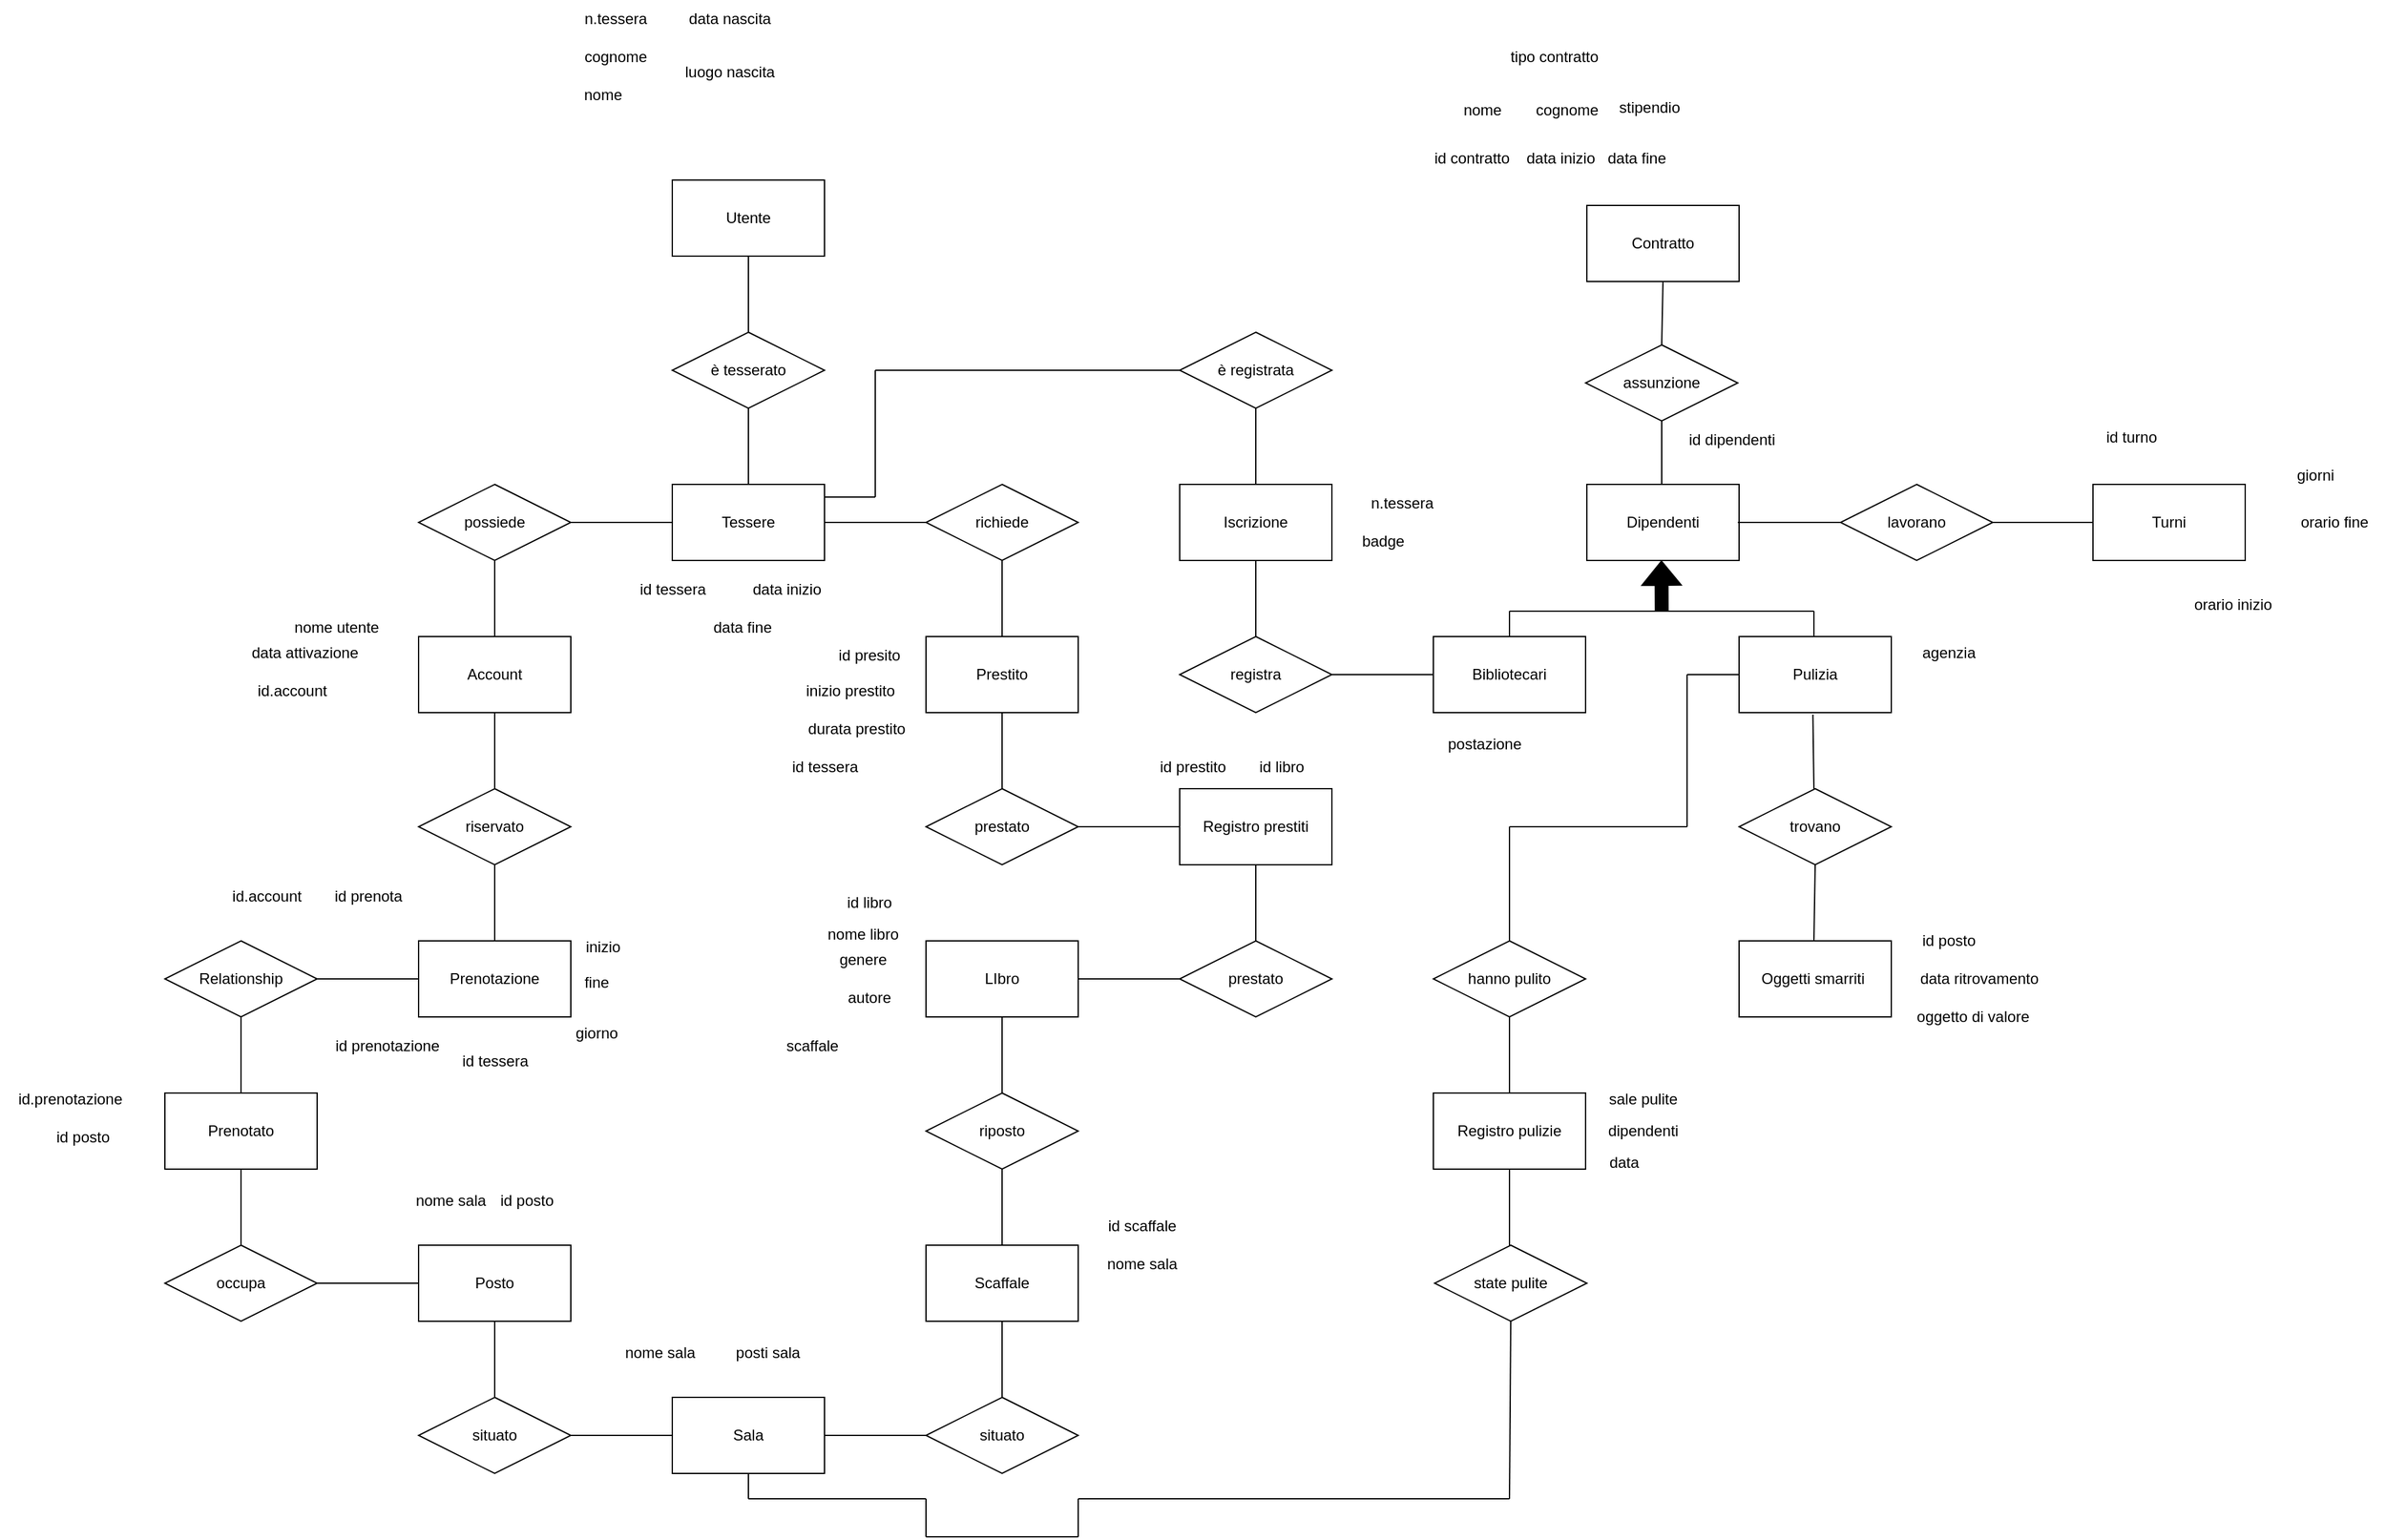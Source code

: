 <mxfile version="24.7.17">
  <diagram name="Pagina-1" id="lUEla5uIiF-IXY3hE-Hj">
    <mxGraphModel dx="2692" dy="2427" grid="1" gridSize="10" guides="1" tooltips="1" connect="1" arrows="1" fold="1" page="1" pageScale="1" pageWidth="827" pageHeight="1169" math="0" shadow="0">
      <root>
        <mxCell id="0" />
        <mxCell id="1" parent="0" />
        <mxCell id="B6hAdmat24an9LXhmFXZ-1" value="Utente" style="rounded=0;whiteSpace=wrap;html=1;" parent="1" vertex="1">
          <mxGeometry x="200" y="-120" width="120" height="60" as="geometry" />
        </mxCell>
        <mxCell id="B6hAdmat24an9LXhmFXZ-2" value="Tessere" style="rounded=0;whiteSpace=wrap;html=1;" parent="1" vertex="1">
          <mxGeometry x="200" y="120" width="120" height="60" as="geometry" />
        </mxCell>
        <mxCell id="B6hAdmat24an9LXhmFXZ-3" value="Prestito" style="rounded=0;whiteSpace=wrap;html=1;" parent="1" vertex="1">
          <mxGeometry x="400" y="240" width="120" height="60" as="geometry" />
        </mxCell>
        <mxCell id="B6hAdmat24an9LXhmFXZ-4" value="LIbro" style="rounded=0;whiteSpace=wrap;html=1;" parent="1" vertex="1">
          <mxGeometry x="400" y="480" width="120" height="60" as="geometry" />
        </mxCell>
        <mxCell id="B6hAdmat24an9LXhmFXZ-5" value="Scaffale" style="rounded=0;whiteSpace=wrap;html=1;" parent="1" vertex="1">
          <mxGeometry x="400" y="720" width="120" height="60" as="geometry" />
        </mxCell>
        <mxCell id="B6hAdmat24an9LXhmFXZ-6" value="Sala" style="rounded=0;whiteSpace=wrap;html=1;" parent="1" vertex="1">
          <mxGeometry x="200" y="840" width="120" height="60" as="geometry" />
        </mxCell>
        <mxCell id="B6hAdmat24an9LXhmFXZ-7" value="Account" style="rounded=0;whiteSpace=wrap;html=1;" parent="1" vertex="1">
          <mxGeometry y="240" width="120" height="60" as="geometry" />
        </mxCell>
        <mxCell id="B6hAdmat24an9LXhmFXZ-8" value="Prenotazione" style="rounded=0;whiteSpace=wrap;html=1;" parent="1" vertex="1">
          <mxGeometry y="480" width="120" height="60" as="geometry" />
        </mxCell>
        <mxCell id="B6hAdmat24an9LXhmFXZ-9" value="Posto" style="rounded=0;whiteSpace=wrap;html=1;" parent="1" vertex="1">
          <mxGeometry y="720" width="120" height="60" as="geometry" />
        </mxCell>
        <mxCell id="B6hAdmat24an9LXhmFXZ-10" value="Bibliotecari" style="rounded=0;whiteSpace=wrap;html=1;" parent="1" vertex="1">
          <mxGeometry x="800" y="240" width="120" height="60" as="geometry" />
        </mxCell>
        <mxCell id="B6hAdmat24an9LXhmFXZ-11" value="Dipendenti" style="rounded=0;whiteSpace=wrap;html=1;" parent="1" vertex="1">
          <mxGeometry x="921" y="120" width="120" height="60" as="geometry" />
        </mxCell>
        <mxCell id="B6hAdmat24an9LXhmFXZ-12" value="Pulizia" style="rounded=0;whiteSpace=wrap;html=1;" parent="1" vertex="1">
          <mxGeometry x="1041" y="240" width="120" height="60" as="geometry" />
        </mxCell>
        <mxCell id="B6hAdmat24an9LXhmFXZ-13" value="Contratto" style="rounded=0;whiteSpace=wrap;html=1;" parent="1" vertex="1">
          <mxGeometry x="921" y="-100" width="120" height="60" as="geometry" />
        </mxCell>
        <mxCell id="B6hAdmat24an9LXhmFXZ-14" value="Turni" style="rounded=0;whiteSpace=wrap;html=1;" parent="1" vertex="1">
          <mxGeometry x="1320" y="120" width="120" height="60" as="geometry" />
        </mxCell>
        <mxCell id="B6hAdmat24an9LXhmFXZ-15" value="Oggetti smarriti&amp;nbsp;" style="rounded=0;whiteSpace=wrap;html=1;" parent="1" vertex="1">
          <mxGeometry x="1041" y="480" width="120" height="60" as="geometry" />
        </mxCell>
        <mxCell id="B6hAdmat24an9LXhmFXZ-16" value="è tesserato" style="shape=rhombus;perimeter=rhombusPerimeter;whiteSpace=wrap;html=1;align=center;" parent="1" vertex="1">
          <mxGeometry x="200" width="120" height="60" as="geometry" />
        </mxCell>
        <mxCell id="B6hAdmat24an9LXhmFXZ-17" value="possiede" style="shape=rhombus;perimeter=rhombusPerimeter;whiteSpace=wrap;html=1;align=center;" parent="1" vertex="1">
          <mxGeometry y="120" width="120" height="60" as="geometry" />
        </mxCell>
        <mxCell id="B6hAdmat24an9LXhmFXZ-18" value="riservato" style="shape=rhombus;perimeter=rhombusPerimeter;whiteSpace=wrap;html=1;align=center;" parent="1" vertex="1">
          <mxGeometry y="360" width="120" height="60" as="geometry" />
        </mxCell>
        <mxCell id="B6hAdmat24an9LXhmFXZ-19" value="richiede" style="shape=rhombus;perimeter=rhombusPerimeter;whiteSpace=wrap;html=1;align=center;" parent="1" vertex="1">
          <mxGeometry x="400" y="120" width="120" height="60" as="geometry" />
        </mxCell>
        <mxCell id="B6hAdmat24an9LXhmFXZ-20" value="prestato" style="shape=rhombus;perimeter=rhombusPerimeter;whiteSpace=wrap;html=1;align=center;" parent="1" vertex="1">
          <mxGeometry x="400" y="360" width="120" height="60" as="geometry" />
        </mxCell>
        <mxCell id="B6hAdmat24an9LXhmFXZ-21" value="riposto" style="shape=rhombus;perimeter=rhombusPerimeter;whiteSpace=wrap;html=1;align=center;" parent="1" vertex="1">
          <mxGeometry x="400" y="600" width="120" height="60" as="geometry" />
        </mxCell>
        <mxCell id="B6hAdmat24an9LXhmFXZ-22" value="occupa" style="shape=rhombus;perimeter=rhombusPerimeter;whiteSpace=wrap;html=1;align=center;" parent="1" vertex="1">
          <mxGeometry x="-200" y="720" width="120" height="60" as="geometry" />
        </mxCell>
        <mxCell id="B6hAdmat24an9LXhmFXZ-23" value="situato" style="shape=rhombus;perimeter=rhombusPerimeter;whiteSpace=wrap;html=1;align=center;" parent="1" vertex="1">
          <mxGeometry y="840" width="120" height="60" as="geometry" />
        </mxCell>
        <mxCell id="B6hAdmat24an9LXhmFXZ-24" value="situato" style="shape=rhombus;perimeter=rhombusPerimeter;whiteSpace=wrap;html=1;align=center;" parent="1" vertex="1">
          <mxGeometry x="400" y="840" width="120" height="60" as="geometry" />
        </mxCell>
        <mxCell id="B6hAdmat24an9LXhmFXZ-25" value="Iscrizione" style="rounded=0;whiteSpace=wrap;html=1;" parent="1" vertex="1">
          <mxGeometry x="600" y="120" width="120" height="60" as="geometry" />
        </mxCell>
        <mxCell id="B6hAdmat24an9LXhmFXZ-26" value="registra" style="shape=rhombus;perimeter=rhombusPerimeter;whiteSpace=wrap;html=1;align=center;" parent="1" vertex="1">
          <mxGeometry x="600" y="240" width="120" height="60" as="geometry" />
        </mxCell>
        <mxCell id="B6hAdmat24an9LXhmFXZ-27" value="trovano" style="shape=rhombus;perimeter=rhombusPerimeter;whiteSpace=wrap;html=1;align=center;" parent="1" vertex="1">
          <mxGeometry x="1041" y="360" width="120" height="60" as="geometry" />
        </mxCell>
        <mxCell id="B6hAdmat24an9LXhmFXZ-28" value="assunzione" style="shape=rhombus;perimeter=rhombusPerimeter;whiteSpace=wrap;html=1;align=center;" parent="1" vertex="1">
          <mxGeometry x="920" y="10" width="120" height="60" as="geometry" />
        </mxCell>
        <mxCell id="B6hAdmat24an9LXhmFXZ-30" value="lavorano" style="shape=rhombus;perimeter=rhombusPerimeter;whiteSpace=wrap;html=1;align=center;" parent="1" vertex="1">
          <mxGeometry x="1121" y="120" width="120" height="60" as="geometry" />
        </mxCell>
        <mxCell id="B6hAdmat24an9LXhmFXZ-31" value="Registro pulizie" style="whiteSpace=wrap;html=1;" parent="1" vertex="1">
          <mxGeometry x="800" y="600" width="120" height="60" as="geometry" />
        </mxCell>
        <mxCell id="B6hAdmat24an9LXhmFXZ-32" value="hanno pulito" style="shape=rhombus;perimeter=rhombusPerimeter;whiteSpace=wrap;html=1;align=center;" parent="1" vertex="1">
          <mxGeometry x="800" y="480" width="120" height="60" as="geometry" />
        </mxCell>
        <mxCell id="B6hAdmat24an9LXhmFXZ-35" value="" style="endArrow=none;html=1;rounded=0;exitX=1;exitY=0.5;exitDx=0;exitDy=0;" parent="1" source="B6hAdmat24an9LXhmFXZ-6" edge="1">
          <mxGeometry width="50" height="50" relative="1" as="geometry">
            <mxPoint x="350" y="920" as="sourcePoint" />
            <mxPoint x="400" y="870" as="targetPoint" />
          </mxGeometry>
        </mxCell>
        <mxCell id="B6hAdmat24an9LXhmFXZ-36" value="" style="endArrow=none;html=1;rounded=0;entryX=0;entryY=0.5;entryDx=0;entryDy=0;" parent="1" target="B6hAdmat24an9LXhmFXZ-6" edge="1">
          <mxGeometry width="50" height="50" relative="1" as="geometry">
            <mxPoint x="120" y="870" as="sourcePoint" />
            <mxPoint x="170" y="820" as="targetPoint" />
          </mxGeometry>
        </mxCell>
        <mxCell id="B6hAdmat24an9LXhmFXZ-37" value="" style="endArrow=none;html=1;rounded=0;" parent="1" source="B6hAdmat24an9LXhmFXZ-9" edge="1">
          <mxGeometry width="50" height="50" relative="1" as="geometry">
            <mxPoint x="60" y="830" as="sourcePoint" />
            <mxPoint x="60" y="840" as="targetPoint" />
          </mxGeometry>
        </mxCell>
        <mxCell id="B6hAdmat24an9LXhmFXZ-41" value="" style="endArrow=none;html=1;rounded=0;" parent="1" source="B6hAdmat24an9LXhmFXZ-18" edge="1">
          <mxGeometry width="50" height="50" relative="1" as="geometry">
            <mxPoint x="60" y="470" as="sourcePoint" />
            <mxPoint x="60" y="480" as="targetPoint" />
          </mxGeometry>
        </mxCell>
        <mxCell id="B6hAdmat24an9LXhmFXZ-42" value="" style="endArrow=none;html=1;rounded=0;" parent="1" source="B6hAdmat24an9LXhmFXZ-7" edge="1">
          <mxGeometry width="50" height="50" relative="1" as="geometry">
            <mxPoint x="60" y="350" as="sourcePoint" />
            <mxPoint x="60" y="360" as="targetPoint" />
          </mxGeometry>
        </mxCell>
        <mxCell id="B6hAdmat24an9LXhmFXZ-43" value="" style="endArrow=none;html=1;rounded=0;entryX=0.5;entryY=1;entryDx=0;entryDy=0;" parent="1" target="B6hAdmat24an9LXhmFXZ-17" edge="1">
          <mxGeometry width="50" height="50" relative="1" as="geometry">
            <mxPoint x="60" y="240" as="sourcePoint" />
            <mxPoint x="110" y="190" as="targetPoint" />
          </mxGeometry>
        </mxCell>
        <mxCell id="B6hAdmat24an9LXhmFXZ-44" value="" style="endArrow=none;html=1;rounded=0;entryX=0;entryY=0.5;entryDx=0;entryDy=0;" parent="1" target="B6hAdmat24an9LXhmFXZ-2" edge="1">
          <mxGeometry width="50" height="50" relative="1" as="geometry">
            <mxPoint x="120" y="150" as="sourcePoint" />
            <mxPoint x="170" y="100" as="targetPoint" />
          </mxGeometry>
        </mxCell>
        <mxCell id="B6hAdmat24an9LXhmFXZ-45" value="" style="endArrow=none;html=1;rounded=0;entryX=0;entryY=0.5;entryDx=0;entryDy=0;" parent="1" target="B6hAdmat24an9LXhmFXZ-19" edge="1">
          <mxGeometry width="50" height="50" relative="1" as="geometry">
            <mxPoint x="320" y="150" as="sourcePoint" />
            <mxPoint x="370" y="100" as="targetPoint" />
          </mxGeometry>
        </mxCell>
        <mxCell id="B6hAdmat24an9LXhmFXZ-46" value="" style="endArrow=none;html=1;rounded=0;exitX=0.5;exitY=0;exitDx=0;exitDy=0;" parent="1" source="B6hAdmat24an9LXhmFXZ-3" edge="1">
          <mxGeometry width="50" height="50" relative="1" as="geometry">
            <mxPoint x="410" y="230" as="sourcePoint" />
            <mxPoint x="460" y="180" as="targetPoint" />
          </mxGeometry>
        </mxCell>
        <mxCell id="B6hAdmat24an9LXhmFXZ-47" value="" style="endArrow=none;html=1;rounded=0;entryX=0.5;entryY=1;entryDx=0;entryDy=0;" parent="1" target="B6hAdmat24an9LXhmFXZ-3" edge="1">
          <mxGeometry width="50" height="50" relative="1" as="geometry">
            <mxPoint x="460" y="360" as="sourcePoint" />
            <mxPoint x="510" y="310" as="targetPoint" />
          </mxGeometry>
        </mxCell>
        <mxCell id="B6hAdmat24an9LXhmFXZ-49" value="state pulite" style="shape=rhombus;perimeter=rhombusPerimeter;whiteSpace=wrap;html=1;align=center;" parent="1" vertex="1">
          <mxGeometry x="801" y="720" width="120" height="60" as="geometry" />
        </mxCell>
        <mxCell id="B6hAdmat24an9LXhmFXZ-51" value="" style="endArrow=none;html=1;rounded=0;" parent="1" edge="1">
          <mxGeometry width="50" height="50" relative="1" as="geometry">
            <mxPoint x="260" y="920" as="sourcePoint" />
            <mxPoint x="260" y="900" as="targetPoint" />
          </mxGeometry>
        </mxCell>
        <mxCell id="B6hAdmat24an9LXhmFXZ-53" value="" style="endArrow=none;html=1;rounded=0;entryX=0.5;entryY=1;entryDx=0;entryDy=0;" parent="1" target="B6hAdmat24an9LXhmFXZ-49" edge="1">
          <mxGeometry width="50" height="50" relative="1" as="geometry">
            <mxPoint x="860" y="920" as="sourcePoint" />
            <mxPoint x="860" y="900" as="targetPoint" />
          </mxGeometry>
        </mxCell>
        <mxCell id="B6hAdmat24an9LXhmFXZ-54" value="" style="endArrow=none;html=1;rounded=0;exitX=0.5;exitY=0;exitDx=0;exitDy=0;" parent="1" source="B6hAdmat24an9LXhmFXZ-24" edge="1">
          <mxGeometry width="50" height="50" relative="1" as="geometry">
            <mxPoint x="410" y="830" as="sourcePoint" />
            <mxPoint x="460" y="780" as="targetPoint" />
          </mxGeometry>
        </mxCell>
        <mxCell id="B6hAdmat24an9LXhmFXZ-55" value="" style="endArrow=none;html=1;rounded=0;exitX=0.5;exitY=0;exitDx=0;exitDy=0;" parent="1" source="B6hAdmat24an9LXhmFXZ-5" edge="1">
          <mxGeometry width="50" height="50" relative="1" as="geometry">
            <mxPoint x="410" y="710" as="sourcePoint" />
            <mxPoint x="460" y="660" as="targetPoint" />
          </mxGeometry>
        </mxCell>
        <mxCell id="B6hAdmat24an9LXhmFXZ-56" value="" style="endArrow=none;html=1;rounded=0;exitX=0.5;exitY=0;exitDx=0;exitDy=0;" parent="1" source="B6hAdmat24an9LXhmFXZ-21" edge="1">
          <mxGeometry width="50" height="50" relative="1" as="geometry">
            <mxPoint x="410" y="590" as="sourcePoint" />
            <mxPoint x="460" y="540" as="targetPoint" />
          </mxGeometry>
        </mxCell>
        <mxCell id="B6hAdmat24an9LXhmFXZ-58" value="" style="endArrow=none;html=1;rounded=0;entryX=0.5;entryY=1;entryDx=0;entryDy=0;" parent="1" target="B6hAdmat24an9LXhmFXZ-25" edge="1">
          <mxGeometry width="50" height="50" relative="1" as="geometry">
            <mxPoint x="660" y="240" as="sourcePoint" />
            <mxPoint x="710" y="190" as="targetPoint" />
          </mxGeometry>
        </mxCell>
        <mxCell id="B6hAdmat24an9LXhmFXZ-59" value="" style="endArrow=none;html=1;rounded=0;entryX=0;entryY=0.5;entryDx=0;entryDy=0;" parent="1" target="B6hAdmat24an9LXhmFXZ-10" edge="1">
          <mxGeometry width="50" height="50" relative="1" as="geometry">
            <mxPoint x="720" y="270" as="sourcePoint" />
            <mxPoint x="770" y="220" as="targetPoint" />
          </mxGeometry>
        </mxCell>
        <mxCell id="B6hAdmat24an9LXhmFXZ-60" value="" style="endArrow=none;html=1;rounded=0;" parent="1" edge="1">
          <mxGeometry width="50" height="50" relative="1" as="geometry">
            <mxPoint x="860" y="240" as="sourcePoint" />
            <mxPoint x="860" y="220" as="targetPoint" />
          </mxGeometry>
        </mxCell>
        <mxCell id="B6hAdmat24an9LXhmFXZ-61" value="" style="endArrow=none;html=1;rounded=0;" parent="1" edge="1">
          <mxGeometry width="50" height="50" relative="1" as="geometry">
            <mxPoint x="1100" y="240" as="sourcePoint" />
            <mxPoint x="1100" y="220" as="targetPoint" />
          </mxGeometry>
        </mxCell>
        <mxCell id="B6hAdmat24an9LXhmFXZ-62" value="" style="endArrow=none;html=1;rounded=0;" parent="1" edge="1">
          <mxGeometry width="50" height="50" relative="1" as="geometry">
            <mxPoint x="860" y="220" as="sourcePoint" />
            <mxPoint x="1100" y="220" as="targetPoint" />
          </mxGeometry>
        </mxCell>
        <mxCell id="B6hAdmat24an9LXhmFXZ-63" value="" style="shape=flexArrow;endArrow=classic;html=1;rounded=0;strokeColor=#000000;fillColor=#000000;" parent="1" edge="1">
          <mxGeometry width="50" height="50" relative="1" as="geometry">
            <mxPoint x="980" y="220" as="sourcePoint" />
            <mxPoint x="979.82" y="180" as="targetPoint" />
          </mxGeometry>
        </mxCell>
        <mxCell id="B6hAdmat24an9LXhmFXZ-64" value="" style="endArrow=none;html=1;rounded=0;entryX=0.5;entryY=1;entryDx=0;entryDy=0;" parent="1" target="B6hAdmat24an9LXhmFXZ-28" edge="1">
          <mxGeometry width="50" height="50" relative="1" as="geometry">
            <mxPoint x="980" y="120" as="sourcePoint" />
            <mxPoint x="1030" y="70" as="targetPoint" />
          </mxGeometry>
        </mxCell>
        <mxCell id="B6hAdmat24an9LXhmFXZ-65" value="" style="endArrow=none;html=1;rounded=0;entryX=0.5;entryY=1;entryDx=0;entryDy=0;" parent="1" target="B6hAdmat24an9LXhmFXZ-13" edge="1">
          <mxGeometry width="50" height="50" relative="1" as="geometry">
            <mxPoint x="980" y="10" as="sourcePoint" />
            <mxPoint x="1030" y="-40" as="targetPoint" />
          </mxGeometry>
        </mxCell>
        <mxCell id="B6hAdmat24an9LXhmFXZ-66" value="" style="endArrow=none;html=1;rounded=0;entryX=0;entryY=0.5;entryDx=0;entryDy=0;" parent="1" target="B6hAdmat24an9LXhmFXZ-30" edge="1">
          <mxGeometry width="50" height="50" relative="1" as="geometry">
            <mxPoint x="1040" y="150" as="sourcePoint" />
            <mxPoint x="1090" y="100" as="targetPoint" />
          </mxGeometry>
        </mxCell>
        <mxCell id="B6hAdmat24an9LXhmFXZ-67" value="" style="endArrow=none;html=1;rounded=0;entryX=0;entryY=0.5;entryDx=0;entryDy=0;" parent="1" target="B6hAdmat24an9LXhmFXZ-14" edge="1">
          <mxGeometry width="50" height="50" relative="1" as="geometry">
            <mxPoint x="1240" y="150" as="sourcePoint" />
            <mxPoint x="1290" y="100" as="targetPoint" />
          </mxGeometry>
        </mxCell>
        <mxCell id="B6hAdmat24an9LXhmFXZ-68" value="" style="endArrow=none;html=1;rounded=0;" parent="1" source="B6hAdmat24an9LXhmFXZ-16" edge="1">
          <mxGeometry width="50" height="50" relative="1" as="geometry">
            <mxPoint x="260" y="110" as="sourcePoint" />
            <mxPoint x="260" y="120" as="targetPoint" />
          </mxGeometry>
        </mxCell>
        <mxCell id="B6hAdmat24an9LXhmFXZ-69" value="" style="endArrow=none;html=1;rounded=0;entryX=0.5;entryY=1;entryDx=0;entryDy=0;" parent="1" target="B6hAdmat24an9LXhmFXZ-1" edge="1">
          <mxGeometry width="50" height="50" relative="1" as="geometry">
            <mxPoint x="260" as="sourcePoint" />
            <mxPoint x="310" y="-50" as="targetPoint" />
          </mxGeometry>
        </mxCell>
        <mxCell id="B6hAdmat24an9LXhmFXZ-71" value="" style="endArrow=none;html=1;rounded=0;entryX=0.485;entryY=1.026;entryDx=0;entryDy=0;entryPerimeter=0;" parent="1" target="B6hAdmat24an9LXhmFXZ-12" edge="1">
          <mxGeometry width="50" height="50" relative="1" as="geometry">
            <mxPoint x="1100" y="360" as="sourcePoint" />
            <mxPoint x="1150" y="310" as="targetPoint" />
          </mxGeometry>
        </mxCell>
        <mxCell id="B6hAdmat24an9LXhmFXZ-72" value="" style="endArrow=none;html=1;rounded=0;entryX=0.5;entryY=1;entryDx=0;entryDy=0;" parent="1" target="B6hAdmat24an9LXhmFXZ-27" edge="1">
          <mxGeometry width="50" height="50" relative="1" as="geometry">
            <mxPoint x="1100" y="480" as="sourcePoint" />
            <mxPoint x="1150" y="430" as="targetPoint" />
          </mxGeometry>
        </mxCell>
        <mxCell id="B6hAdmat24an9LXhmFXZ-74" value="" style="endArrow=none;html=1;rounded=0;exitX=0.5;exitY=0;exitDx=0;exitDy=0;" parent="1" source="B6hAdmat24an9LXhmFXZ-31" edge="1">
          <mxGeometry width="50" height="50" relative="1" as="geometry">
            <mxPoint x="810" y="590" as="sourcePoint" />
            <mxPoint x="860" y="540" as="targetPoint" />
          </mxGeometry>
        </mxCell>
        <mxCell id="B6hAdmat24an9LXhmFXZ-75" value="" style="endArrow=none;html=1;rounded=0;" parent="1" edge="1">
          <mxGeometry width="50" height="50" relative="1" as="geometry">
            <mxPoint x="260" y="920" as="sourcePoint" />
            <mxPoint x="400" y="920" as="targetPoint" />
          </mxGeometry>
        </mxCell>
        <mxCell id="B6hAdmat24an9LXhmFXZ-77" value="" style="endArrow=none;html=1;rounded=0;" parent="1" edge="1">
          <mxGeometry width="50" height="50" relative="1" as="geometry">
            <mxPoint x="520" y="920" as="sourcePoint" />
            <mxPoint x="860" y="920" as="targetPoint" />
          </mxGeometry>
        </mxCell>
        <mxCell id="B6hAdmat24an9LXhmFXZ-78" value="" style="endArrow=none;html=1;rounded=0;" parent="1" edge="1">
          <mxGeometry width="50" height="50" relative="1" as="geometry">
            <mxPoint x="400" y="950" as="sourcePoint" />
            <mxPoint x="400" y="920" as="targetPoint" />
          </mxGeometry>
        </mxCell>
        <mxCell id="B6hAdmat24an9LXhmFXZ-79" value="" style="endArrow=none;html=1;rounded=0;" parent="1" edge="1">
          <mxGeometry width="50" height="50" relative="1" as="geometry">
            <mxPoint x="400" y="950" as="sourcePoint" />
            <mxPoint x="520" y="950" as="targetPoint" />
          </mxGeometry>
        </mxCell>
        <mxCell id="B6hAdmat24an9LXhmFXZ-80" value="" style="endArrow=none;html=1;rounded=0;" parent="1" edge="1">
          <mxGeometry width="50" height="50" relative="1" as="geometry">
            <mxPoint x="520" y="950" as="sourcePoint" />
            <mxPoint x="520" y="920" as="targetPoint" />
          </mxGeometry>
        </mxCell>
        <mxCell id="B6hAdmat24an9LXhmFXZ-81" value="" style="endArrow=none;html=1;rounded=0;entryX=0.5;entryY=1;entryDx=0;entryDy=0;" parent="1" target="B6hAdmat24an9LXhmFXZ-31" edge="1">
          <mxGeometry width="50" height="50" relative="1" as="geometry">
            <mxPoint x="860" y="720" as="sourcePoint" />
            <mxPoint x="910" y="670" as="targetPoint" />
          </mxGeometry>
        </mxCell>
        <mxCell id="B6hAdmat24an9LXhmFXZ-82" value="è registrata" style="shape=rhombus;perimeter=rhombusPerimeter;whiteSpace=wrap;html=1;align=center;" parent="1" vertex="1">
          <mxGeometry x="600" width="120" height="60" as="geometry" />
        </mxCell>
        <mxCell id="B6hAdmat24an9LXhmFXZ-85" value="" style="endArrow=none;html=1;rounded=0;entryX=0.5;entryY=1;entryDx=0;entryDy=0;" parent="1" target="B6hAdmat24an9LXhmFXZ-82" edge="1">
          <mxGeometry width="50" height="50" relative="1" as="geometry">
            <mxPoint x="660" y="120" as="sourcePoint" />
            <mxPoint x="710" y="70" as="targetPoint" />
          </mxGeometry>
        </mxCell>
        <mxCell id="B6hAdmat24an9LXhmFXZ-86" value="" style="endArrow=none;html=1;rounded=0;" parent="1" edge="1">
          <mxGeometry width="50" height="50" relative="1" as="geometry">
            <mxPoint x="320" y="130" as="sourcePoint" />
            <mxPoint x="360" y="130" as="targetPoint" />
          </mxGeometry>
        </mxCell>
        <mxCell id="B6hAdmat24an9LXhmFXZ-87" value="" style="endArrow=none;html=1;rounded=0;" parent="1" edge="1">
          <mxGeometry width="50" height="50" relative="1" as="geometry">
            <mxPoint x="360" y="130" as="sourcePoint" />
            <mxPoint x="360" y="30" as="targetPoint" />
          </mxGeometry>
        </mxCell>
        <mxCell id="B6hAdmat24an9LXhmFXZ-88" value="" style="endArrow=none;html=1;rounded=0;entryX=0;entryY=0.5;entryDx=0;entryDy=0;" parent="1" target="B6hAdmat24an9LXhmFXZ-82" edge="1">
          <mxGeometry width="50" height="50" relative="1" as="geometry">
            <mxPoint x="360" y="30" as="sourcePoint" />
            <mxPoint x="410" y="-20" as="targetPoint" />
          </mxGeometry>
        </mxCell>
        <mxCell id="B6hAdmat24an9LXhmFXZ-92" value="" style="endArrow=none;html=1;rounded=0;entryX=0;entryY=0.5;entryDx=0;entryDy=0;" parent="1" target="B6hAdmat24an9LXhmFXZ-12" edge="1">
          <mxGeometry width="50" height="50" relative="1" as="geometry">
            <mxPoint x="1000" y="270" as="sourcePoint" />
            <mxPoint x="1050" y="220" as="targetPoint" />
          </mxGeometry>
        </mxCell>
        <mxCell id="B6hAdmat24an9LXhmFXZ-93" value="" style="endArrow=none;html=1;rounded=0;" parent="1" edge="1">
          <mxGeometry width="50" height="50" relative="1" as="geometry">
            <mxPoint x="1000" y="390" as="sourcePoint" />
            <mxPoint x="1000" y="270" as="targetPoint" />
          </mxGeometry>
        </mxCell>
        <mxCell id="B6hAdmat24an9LXhmFXZ-94" value="" style="endArrow=none;html=1;rounded=0;" parent="1" edge="1">
          <mxGeometry width="50" height="50" relative="1" as="geometry">
            <mxPoint x="860" y="480" as="sourcePoint" />
            <mxPoint x="860" y="390" as="targetPoint" />
          </mxGeometry>
        </mxCell>
        <mxCell id="B6hAdmat24an9LXhmFXZ-95" value="" style="endArrow=none;html=1;rounded=0;" parent="1" edge="1">
          <mxGeometry width="50" height="50" relative="1" as="geometry">
            <mxPoint x="860" y="390" as="sourcePoint" />
            <mxPoint x="1000" y="390" as="targetPoint" />
          </mxGeometry>
        </mxCell>
        <mxCell id="BqIFalrDcJLT26Kmx2qs-1" value="nome" style="text;html=1;align=center;verticalAlign=middle;resizable=0;points=[];autosize=1;strokeColor=none;fillColor=none;" vertex="1" parent="1">
          <mxGeometry x="120" y="-202" width="50" height="30" as="geometry" />
        </mxCell>
        <mxCell id="BqIFalrDcJLT26Kmx2qs-2" value="cognome" style="text;html=1;align=center;verticalAlign=middle;resizable=0;points=[];autosize=1;strokeColor=none;fillColor=none;" vertex="1" parent="1">
          <mxGeometry x="120" y="-232" width="70" height="30" as="geometry" />
        </mxCell>
        <mxCell id="BqIFalrDcJLT26Kmx2qs-3" value="n.tessera" style="text;html=1;align=center;verticalAlign=middle;resizable=0;points=[];autosize=1;strokeColor=none;fillColor=none;" vertex="1" parent="1">
          <mxGeometry x="120" y="-262" width="70" height="30" as="geometry" />
        </mxCell>
        <mxCell id="BqIFalrDcJLT26Kmx2qs-4" value="data nascita" style="text;html=1;align=center;verticalAlign=middle;resizable=0;points=[];autosize=1;strokeColor=none;fillColor=none;" vertex="1" parent="1">
          <mxGeometry x="200" y="-262" width="90" height="30" as="geometry" />
        </mxCell>
        <mxCell id="BqIFalrDcJLT26Kmx2qs-5" value="luogo nascita" style="text;html=1;align=center;verticalAlign=middle;resizable=0;points=[];autosize=1;strokeColor=none;fillColor=none;" vertex="1" parent="1">
          <mxGeometry x="200" y="-220" width="90" height="30" as="geometry" />
        </mxCell>
        <mxCell id="BqIFalrDcJLT26Kmx2qs-6" value="id tessera" style="text;html=1;align=center;verticalAlign=middle;resizable=0;points=[];autosize=1;strokeColor=none;fillColor=none;" vertex="1" parent="1">
          <mxGeometry x="160" y="188" width="80" height="30" as="geometry" />
        </mxCell>
        <mxCell id="BqIFalrDcJLT26Kmx2qs-8" value="data inizio" style="text;html=1;align=center;verticalAlign=middle;resizable=0;points=[];autosize=1;strokeColor=none;fillColor=none;" vertex="1" parent="1">
          <mxGeometry x="250" y="188" width="80" height="30" as="geometry" />
        </mxCell>
        <mxCell id="BqIFalrDcJLT26Kmx2qs-10" value="data fine" style="text;html=1;align=center;verticalAlign=middle;resizable=0;points=[];autosize=1;strokeColor=none;fillColor=none;" vertex="1" parent="1">
          <mxGeometry x="220" y="218" width="70" height="30" as="geometry" />
        </mxCell>
        <mxCell id="BqIFalrDcJLT26Kmx2qs-11" value="nome utente" style="text;html=1;align=center;verticalAlign=middle;resizable=0;points=[];autosize=1;strokeColor=none;fillColor=none;" vertex="1" parent="1">
          <mxGeometry x="-110" y="218" width="90" height="30" as="geometry" />
        </mxCell>
        <mxCell id="BqIFalrDcJLT26Kmx2qs-12" value="data attivazione" style="text;html=1;align=center;verticalAlign=middle;resizable=0;points=[];autosize=1;strokeColor=none;fillColor=none;" vertex="1" parent="1">
          <mxGeometry x="-145" y="238" width="110" height="30" as="geometry" />
        </mxCell>
        <mxCell id="BqIFalrDcJLT26Kmx2qs-13" value="id.account" style="text;html=1;align=center;verticalAlign=middle;resizable=0;points=[];autosize=1;strokeColor=none;fillColor=none;" vertex="1" parent="1">
          <mxGeometry x="-140" y="268" width="80" height="30" as="geometry" />
        </mxCell>
        <mxCell id="BqIFalrDcJLT26Kmx2qs-14" value="id prenota" style="text;html=1;align=center;verticalAlign=middle;resizable=0;points=[];autosize=1;strokeColor=none;fillColor=none;" vertex="1" parent="1">
          <mxGeometry x="-80" y="430" width="80" height="30" as="geometry" />
        </mxCell>
        <mxCell id="BqIFalrDcJLT26Kmx2qs-15" value="id.account" style="text;html=1;align=center;verticalAlign=middle;resizable=0;points=[];autosize=1;strokeColor=none;fillColor=none;" vertex="1" parent="1">
          <mxGeometry x="-160" y="430" width="80" height="30" as="geometry" />
        </mxCell>
        <mxCell id="BqIFalrDcJLT26Kmx2qs-16" value="Relationship" style="shape=rhombus;perimeter=rhombusPerimeter;whiteSpace=wrap;html=1;align=center;" vertex="1" parent="1">
          <mxGeometry x="-200" y="480" width="120" height="60" as="geometry" />
        </mxCell>
        <mxCell id="BqIFalrDcJLT26Kmx2qs-17" value="" style="endArrow=none;html=1;rounded=0;exitX=0.5;exitY=0;exitDx=0;exitDy=0;" edge="1" parent="1" source="BqIFalrDcJLT26Kmx2qs-18">
          <mxGeometry width="50" height="50" relative="1" as="geometry">
            <mxPoint x="-140" y="580" as="sourcePoint" />
            <mxPoint x="-140" y="540" as="targetPoint" />
          </mxGeometry>
        </mxCell>
        <mxCell id="BqIFalrDcJLT26Kmx2qs-18" value="Prenotato" style="rounded=0;whiteSpace=wrap;html=1;" vertex="1" parent="1">
          <mxGeometry x="-200" y="600" width="120" height="60" as="geometry" />
        </mxCell>
        <mxCell id="BqIFalrDcJLT26Kmx2qs-19" value="" style="endArrow=none;html=1;rounded=0;entryX=0.5;entryY=1;entryDx=0;entryDy=0;" edge="1" parent="1" target="BqIFalrDcJLT26Kmx2qs-18">
          <mxGeometry width="50" height="50" relative="1" as="geometry">
            <mxPoint x="-140" y="720" as="sourcePoint" />
            <mxPoint x="-90" y="670" as="targetPoint" />
          </mxGeometry>
        </mxCell>
        <mxCell id="BqIFalrDcJLT26Kmx2qs-20" value="" style="endArrow=none;html=1;rounded=0;entryX=0;entryY=0.5;entryDx=0;entryDy=0;" edge="1" parent="1" target="B6hAdmat24an9LXhmFXZ-9">
          <mxGeometry width="50" height="50" relative="1" as="geometry">
            <mxPoint x="-80" y="750" as="sourcePoint" />
            <mxPoint x="-30" y="700" as="targetPoint" />
          </mxGeometry>
        </mxCell>
        <mxCell id="BqIFalrDcJLT26Kmx2qs-21" value="" style="endArrow=none;html=1;rounded=0;entryX=0;entryY=0.5;entryDx=0;entryDy=0;" edge="1" parent="1" target="B6hAdmat24an9LXhmFXZ-8">
          <mxGeometry width="50" height="50" relative="1" as="geometry">
            <mxPoint x="-80" y="510" as="sourcePoint" />
            <mxPoint x="-30" y="460" as="targetPoint" />
          </mxGeometry>
        </mxCell>
        <mxCell id="BqIFalrDcJLT26Kmx2qs-22" value="id.prenotazione" style="text;html=1;align=center;verticalAlign=middle;resizable=0;points=[];autosize=1;strokeColor=none;fillColor=none;" vertex="1" parent="1">
          <mxGeometry x="-330" y="590" width="110" height="30" as="geometry" />
        </mxCell>
        <mxCell id="BqIFalrDcJLT26Kmx2qs-24" value="id posto" style="text;html=1;align=center;verticalAlign=middle;resizable=0;points=[];autosize=1;strokeColor=none;fillColor=none;" vertex="1" parent="1">
          <mxGeometry x="-300" y="620" width="70" height="30" as="geometry" />
        </mxCell>
        <mxCell id="BqIFalrDcJLT26Kmx2qs-25" value="id posto" style="text;html=1;align=center;verticalAlign=middle;resizable=0;points=[];autosize=1;strokeColor=none;fillColor=none;" vertex="1" parent="1">
          <mxGeometry x="50" y="670" width="70" height="30" as="geometry" />
        </mxCell>
        <mxCell id="BqIFalrDcJLT26Kmx2qs-27" value="nome sala" style="text;html=1;align=center;verticalAlign=middle;resizable=0;points=[];autosize=1;strokeColor=none;fillColor=none;" vertex="1" parent="1">
          <mxGeometry x="-15" y="670" width="80" height="30" as="geometry" />
        </mxCell>
        <mxCell id="BqIFalrDcJLT26Kmx2qs-28" value="nome sala" style="text;html=1;align=center;verticalAlign=middle;resizable=0;points=[];autosize=1;strokeColor=none;fillColor=none;" vertex="1" parent="1">
          <mxGeometry x="150" y="790" width="80" height="30" as="geometry" />
        </mxCell>
        <mxCell id="BqIFalrDcJLT26Kmx2qs-29" value="Registro prestiti" style="rounded=0;whiteSpace=wrap;html=1;" vertex="1" parent="1">
          <mxGeometry x="600" y="360" width="120" height="60" as="geometry" />
        </mxCell>
        <mxCell id="BqIFalrDcJLT26Kmx2qs-30" value="prestato" style="shape=rhombus;perimeter=rhombusPerimeter;whiteSpace=wrap;html=1;align=center;" vertex="1" parent="1">
          <mxGeometry x="600" y="480" width="120" height="60" as="geometry" />
        </mxCell>
        <mxCell id="BqIFalrDcJLT26Kmx2qs-31" value="" style="endArrow=none;html=1;rounded=0;entryX=0;entryY=0.5;entryDx=0;entryDy=0;" edge="1" parent="1" target="BqIFalrDcJLT26Kmx2qs-29">
          <mxGeometry width="50" height="50" relative="1" as="geometry">
            <mxPoint x="520" y="390" as="sourcePoint" />
            <mxPoint x="570" y="340" as="targetPoint" />
          </mxGeometry>
        </mxCell>
        <mxCell id="BqIFalrDcJLT26Kmx2qs-32" value="" style="endArrow=none;html=1;rounded=0;entryX=0;entryY=0.5;entryDx=0;entryDy=0;" edge="1" parent="1" target="BqIFalrDcJLT26Kmx2qs-30">
          <mxGeometry width="50" height="50" relative="1" as="geometry">
            <mxPoint x="520" y="510" as="sourcePoint" />
            <mxPoint x="570" y="460" as="targetPoint" />
          </mxGeometry>
        </mxCell>
        <mxCell id="BqIFalrDcJLT26Kmx2qs-33" value="" style="endArrow=none;html=1;rounded=0;" edge="1" parent="1" source="BqIFalrDcJLT26Kmx2qs-29">
          <mxGeometry width="50" height="50" relative="1" as="geometry">
            <mxPoint x="660" y="470" as="sourcePoint" />
            <mxPoint x="660" y="480" as="targetPoint" />
          </mxGeometry>
        </mxCell>
        <mxCell id="BqIFalrDcJLT26Kmx2qs-34" value="id prestito" style="text;html=1;align=center;verticalAlign=middle;resizable=0;points=[];autosize=1;strokeColor=none;fillColor=none;" vertex="1" parent="1">
          <mxGeometry x="570" y="328" width="80" height="30" as="geometry" />
        </mxCell>
        <mxCell id="BqIFalrDcJLT26Kmx2qs-35" value="id libro" style="text;html=1;align=center;verticalAlign=middle;resizable=0;points=[];autosize=1;strokeColor=none;fillColor=none;" vertex="1" parent="1">
          <mxGeometry x="650" y="328" width="60" height="30" as="geometry" />
        </mxCell>
        <mxCell id="BqIFalrDcJLT26Kmx2qs-36" value="nome sala" style="text;html=1;align=center;verticalAlign=middle;resizable=0;points=[];autosize=1;strokeColor=none;fillColor=none;" vertex="1" parent="1">
          <mxGeometry x="530" y="720" width="80" height="30" as="geometry" />
        </mxCell>
        <mxCell id="BqIFalrDcJLT26Kmx2qs-37" value="id turno" style="text;html=1;align=center;verticalAlign=middle;resizable=0;points=[];autosize=1;strokeColor=none;fillColor=none;" vertex="1" parent="1">
          <mxGeometry x="1320" y="68" width="60" height="30" as="geometry" />
        </mxCell>
        <mxCell id="BqIFalrDcJLT26Kmx2qs-38" value="orario inizio" style="text;html=1;align=center;verticalAlign=middle;resizable=0;points=[];autosize=1;strokeColor=none;fillColor=none;" vertex="1" parent="1">
          <mxGeometry x="1390" y="200" width="80" height="30" as="geometry" />
        </mxCell>
        <mxCell id="BqIFalrDcJLT26Kmx2qs-39" value="orario fine" style="text;html=1;align=center;verticalAlign=middle;resizable=0;points=[];autosize=1;strokeColor=none;fillColor=none;" vertex="1" parent="1">
          <mxGeometry x="1470" y="135" width="80" height="30" as="geometry" />
        </mxCell>
        <mxCell id="BqIFalrDcJLT26Kmx2qs-40" value="giorni" style="text;html=1;align=center;verticalAlign=middle;resizable=0;points=[];autosize=1;strokeColor=none;fillColor=none;" vertex="1" parent="1">
          <mxGeometry x="1470" y="98" width="50" height="30" as="geometry" />
        </mxCell>
        <mxCell id="BqIFalrDcJLT26Kmx2qs-41" value="nome&amp;nbsp;" style="text;html=1;align=center;verticalAlign=middle;resizable=0;points=[];autosize=1;strokeColor=none;fillColor=none;" vertex="1" parent="1">
          <mxGeometry x="810" y="-190" width="60" height="30" as="geometry" />
        </mxCell>
        <mxCell id="BqIFalrDcJLT26Kmx2qs-42" value="cognome" style="text;html=1;align=center;verticalAlign=middle;resizable=0;points=[];autosize=1;strokeColor=none;fillColor=none;" vertex="1" parent="1">
          <mxGeometry x="870" y="-190" width="70" height="30" as="geometry" />
        </mxCell>
        <mxCell id="BqIFalrDcJLT26Kmx2qs-43" value="tipo contratto" style="text;html=1;align=center;verticalAlign=middle;resizable=0;points=[];autosize=1;strokeColor=none;fillColor=none;" vertex="1" parent="1">
          <mxGeometry x="850" y="-232" width="90" height="30" as="geometry" />
        </mxCell>
        <mxCell id="BqIFalrDcJLT26Kmx2qs-44" value="stipendio" style="text;html=1;align=center;verticalAlign=middle;resizable=0;points=[];autosize=1;strokeColor=none;fillColor=none;" vertex="1" parent="1">
          <mxGeometry x="935" y="-192" width="70" height="30" as="geometry" />
        </mxCell>
        <mxCell id="BqIFalrDcJLT26Kmx2qs-45" value="id contratto" style="text;html=1;align=center;verticalAlign=middle;resizable=0;points=[];autosize=1;strokeColor=none;fillColor=none;" vertex="1" parent="1">
          <mxGeometry x="790" y="-152" width="80" height="30" as="geometry" />
        </mxCell>
        <mxCell id="BqIFalrDcJLT26Kmx2qs-46" value="data inizio" style="text;html=1;align=center;verticalAlign=middle;resizable=0;points=[];autosize=1;strokeColor=none;fillColor=none;" vertex="1" parent="1">
          <mxGeometry x="860" y="-152" width="80" height="30" as="geometry" />
        </mxCell>
        <mxCell id="BqIFalrDcJLT26Kmx2qs-47" value="data fine" style="text;html=1;align=center;verticalAlign=middle;resizable=0;points=[];autosize=1;strokeColor=none;fillColor=none;" vertex="1" parent="1">
          <mxGeometry x="925" y="-152" width="70" height="30" as="geometry" />
        </mxCell>
        <mxCell id="BqIFalrDcJLT26Kmx2qs-48" value="id posto" style="text;html=1;align=center;verticalAlign=middle;resizable=0;points=[];autosize=1;strokeColor=none;fillColor=none;" vertex="1" parent="1">
          <mxGeometry x="1171" y="465" width="70" height="30" as="geometry" />
        </mxCell>
        <mxCell id="BqIFalrDcJLT26Kmx2qs-49" value="data ritrovamento" style="text;html=1;align=center;verticalAlign=middle;resizable=0;points=[];autosize=1;strokeColor=none;fillColor=none;" vertex="1" parent="1">
          <mxGeometry x="1170" y="495" width="120" height="30" as="geometry" />
        </mxCell>
        <mxCell id="BqIFalrDcJLT26Kmx2qs-50" value="oggetto di valore" style="text;html=1;align=center;verticalAlign=middle;resizable=0;points=[];autosize=1;strokeColor=none;fillColor=none;" vertex="1" parent="1">
          <mxGeometry x="1170" y="525" width="110" height="30" as="geometry" />
        </mxCell>
        <mxCell id="BqIFalrDcJLT26Kmx2qs-51" value="sale pulite" style="text;html=1;align=center;verticalAlign=middle;resizable=0;points=[];autosize=1;strokeColor=none;fillColor=none;" vertex="1" parent="1">
          <mxGeometry x="925" y="590" width="80" height="30" as="geometry" />
        </mxCell>
        <mxCell id="BqIFalrDcJLT26Kmx2qs-53" value="dipendenti" style="text;html=1;align=center;verticalAlign=middle;resizable=0;points=[];autosize=1;strokeColor=none;fillColor=none;" vertex="1" parent="1">
          <mxGeometry x="925" y="615" width="80" height="30" as="geometry" />
        </mxCell>
        <mxCell id="BqIFalrDcJLT26Kmx2qs-54" value="data" style="text;html=1;align=center;verticalAlign=middle;resizable=0;points=[];autosize=1;strokeColor=none;fillColor=none;" vertex="1" parent="1">
          <mxGeometry x="925" y="640" width="50" height="30" as="geometry" />
        </mxCell>
        <mxCell id="BqIFalrDcJLT26Kmx2qs-55" value="n.tessera" style="text;html=1;align=center;verticalAlign=middle;resizable=0;points=[];autosize=1;strokeColor=none;fillColor=none;" vertex="1" parent="1">
          <mxGeometry x="740" y="120" width="70" height="30" as="geometry" />
        </mxCell>
        <mxCell id="BqIFalrDcJLT26Kmx2qs-56" value="badge" style="text;html=1;align=center;verticalAlign=middle;resizable=0;points=[];autosize=1;strokeColor=none;fillColor=none;" vertex="1" parent="1">
          <mxGeometry x="730" y="150" width="60" height="30" as="geometry" />
        </mxCell>
        <mxCell id="BqIFalrDcJLT26Kmx2qs-57" value="id presito" style="text;html=1;align=center;verticalAlign=middle;resizable=0;points=[];autosize=1;strokeColor=none;fillColor=none;" vertex="1" parent="1">
          <mxGeometry x="320" y="240" width="70" height="30" as="geometry" />
        </mxCell>
        <mxCell id="BqIFalrDcJLT26Kmx2qs-58" value="inizio prestito" style="text;html=1;align=center;verticalAlign=middle;resizable=0;points=[];autosize=1;strokeColor=none;fillColor=none;" vertex="1" parent="1">
          <mxGeometry x="295" y="268" width="90" height="30" as="geometry" />
        </mxCell>
        <mxCell id="BqIFalrDcJLT26Kmx2qs-59" value="durata prestito" style="text;html=1;align=center;verticalAlign=middle;resizable=0;points=[];autosize=1;strokeColor=none;fillColor=none;" vertex="1" parent="1">
          <mxGeometry x="295" y="298" width="100" height="30" as="geometry" />
        </mxCell>
        <mxCell id="BqIFalrDcJLT26Kmx2qs-60" value="id tessera" style="text;html=1;align=center;verticalAlign=middle;resizable=0;points=[];autosize=1;strokeColor=none;fillColor=none;" vertex="1" parent="1">
          <mxGeometry x="280" y="328" width="80" height="30" as="geometry" />
        </mxCell>
        <mxCell id="BqIFalrDcJLT26Kmx2qs-61" value="id libro" style="text;html=1;align=center;verticalAlign=middle;resizable=0;points=[];autosize=1;strokeColor=none;fillColor=none;" vertex="1" parent="1">
          <mxGeometry x="325" y="435" width="60" height="30" as="geometry" />
        </mxCell>
        <mxCell id="BqIFalrDcJLT26Kmx2qs-62" value="nome libro" style="text;html=1;align=center;verticalAlign=middle;resizable=0;points=[];autosize=1;strokeColor=none;fillColor=none;" vertex="1" parent="1">
          <mxGeometry x="310" y="460" width="80" height="30" as="geometry" />
        </mxCell>
        <mxCell id="BqIFalrDcJLT26Kmx2qs-63" value="genere" style="text;html=1;align=center;verticalAlign=middle;resizable=0;points=[];autosize=1;strokeColor=none;fillColor=none;" vertex="1" parent="1">
          <mxGeometry x="320" y="480" width="60" height="30" as="geometry" />
        </mxCell>
        <mxCell id="BqIFalrDcJLT26Kmx2qs-64" value="autore" style="text;html=1;align=center;verticalAlign=middle;resizable=0;points=[];autosize=1;strokeColor=none;fillColor=none;" vertex="1" parent="1">
          <mxGeometry x="325" y="510" width="60" height="30" as="geometry" />
        </mxCell>
        <mxCell id="BqIFalrDcJLT26Kmx2qs-65" value="scaffale" style="text;html=1;align=center;verticalAlign=middle;resizable=0;points=[];autosize=1;strokeColor=none;fillColor=none;" vertex="1" parent="1">
          <mxGeometry x="280" y="548" width="60" height="30" as="geometry" />
        </mxCell>
        <mxCell id="BqIFalrDcJLT26Kmx2qs-66" value="id scaffale" style="text;html=1;align=center;verticalAlign=middle;resizable=0;points=[];autosize=1;strokeColor=none;fillColor=none;" vertex="1" parent="1">
          <mxGeometry x="530" y="690" width="80" height="30" as="geometry" />
        </mxCell>
        <mxCell id="BqIFalrDcJLT26Kmx2qs-67" value="id prenotazione" style="text;html=1;align=center;verticalAlign=middle;resizable=0;points=[];autosize=1;strokeColor=none;fillColor=none;" vertex="1" parent="1">
          <mxGeometry x="-80" y="548" width="110" height="30" as="geometry" />
        </mxCell>
        <mxCell id="BqIFalrDcJLT26Kmx2qs-68" value="id tessera" style="text;html=1;align=center;verticalAlign=middle;resizable=0;points=[];autosize=1;strokeColor=none;fillColor=none;" vertex="1" parent="1">
          <mxGeometry x="20" y="560" width="80" height="30" as="geometry" />
        </mxCell>
        <mxCell id="BqIFalrDcJLT26Kmx2qs-69" value="inizio" style="text;html=1;align=center;verticalAlign=middle;resizable=0;points=[];autosize=1;strokeColor=none;fillColor=none;" vertex="1" parent="1">
          <mxGeometry x="120" y="470" width="50" height="30" as="geometry" />
        </mxCell>
        <mxCell id="BqIFalrDcJLT26Kmx2qs-70" value="fine" style="text;html=1;align=center;verticalAlign=middle;resizable=0;points=[];autosize=1;strokeColor=none;fillColor=none;" vertex="1" parent="1">
          <mxGeometry x="120" y="498" width="40" height="30" as="geometry" />
        </mxCell>
        <mxCell id="BqIFalrDcJLT26Kmx2qs-71" value="giorno" style="text;html=1;align=center;verticalAlign=middle;resizable=0;points=[];autosize=1;strokeColor=none;fillColor=none;" vertex="1" parent="1">
          <mxGeometry x="110" y="538" width="60" height="30" as="geometry" />
        </mxCell>
        <mxCell id="BqIFalrDcJLT26Kmx2qs-72" value="posti sala" style="text;html=1;align=center;verticalAlign=middle;resizable=0;points=[];autosize=1;strokeColor=none;fillColor=none;" vertex="1" parent="1">
          <mxGeometry x="240" y="790" width="70" height="30" as="geometry" />
        </mxCell>
        <mxCell id="BqIFalrDcJLT26Kmx2qs-73" value="id dipendenti" style="text;html=1;align=center;verticalAlign=middle;resizable=0;points=[];autosize=1;strokeColor=none;fillColor=none;" vertex="1" parent="1">
          <mxGeometry x="990" y="70" width="90" height="30" as="geometry" />
        </mxCell>
        <mxCell id="BqIFalrDcJLT26Kmx2qs-74" value="agenzia" style="text;html=1;align=center;verticalAlign=middle;resizable=0;points=[];autosize=1;strokeColor=none;fillColor=none;" vertex="1" parent="1">
          <mxGeometry x="1171" y="238" width="70" height="30" as="geometry" />
        </mxCell>
        <mxCell id="BqIFalrDcJLT26Kmx2qs-75" value="postazione" style="text;html=1;align=center;verticalAlign=middle;resizable=0;points=[];autosize=1;strokeColor=none;fillColor=none;" vertex="1" parent="1">
          <mxGeometry x="800" y="310" width="80" height="30" as="geometry" />
        </mxCell>
      </root>
    </mxGraphModel>
  </diagram>
</mxfile>
